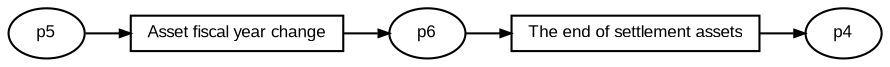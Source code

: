 digraph G {ranksep=".3"; fontsize="8"; remincross=true; margin="0.0,0.0"; fontname="Arial";rankdir="LR"; 
edge [arrowsize="0.5"];
node [height=".2",width=".2",fontname="Arial",fontsize="8"];
t0 [shape="box",label="Asset fiscal year change"];
t1 [shape="box",label="The end of settlement assets"];
p0 [shape="oval",label="p6"];
p1 [shape="oval",label="p5"];
p2 [shape="oval",label="p4"];
t1 -> p2[label=""];
t0 -> p0[label=""];
p1 -> t0[label=""];
p0 -> t1[label=""];
}
